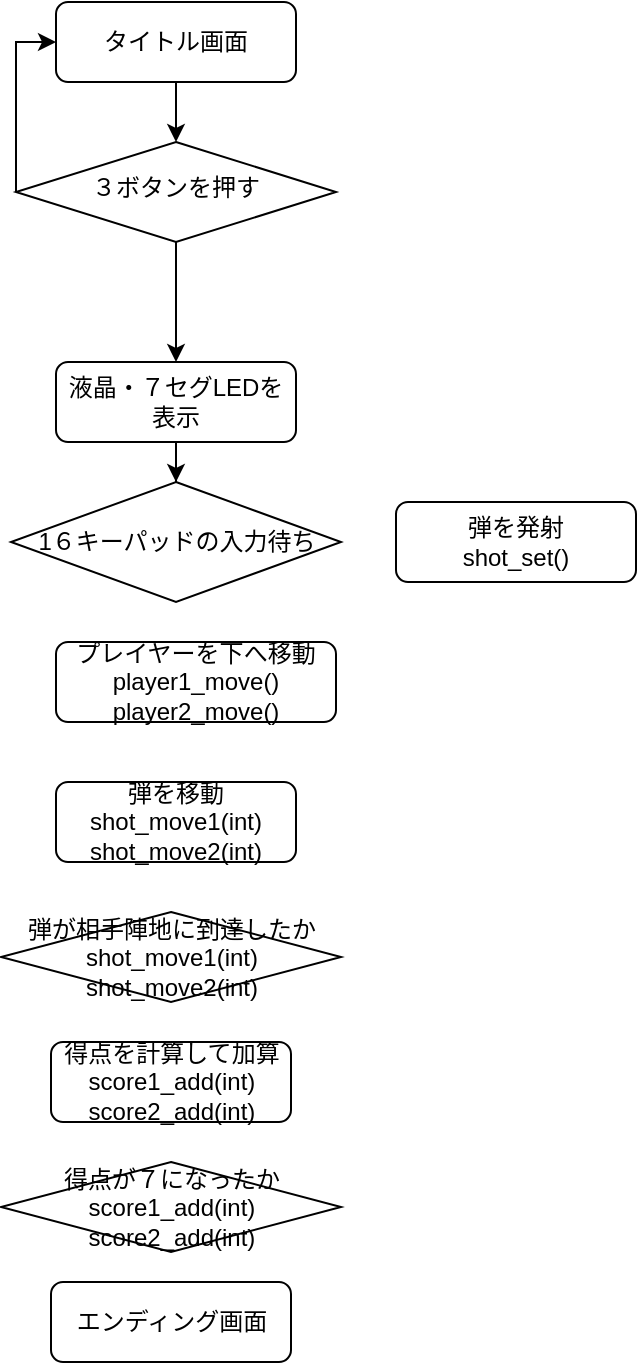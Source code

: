 <mxfile version="25.0.1">
  <diagram id="C5RBs43oDa-KdzZeNtuy" name="Page-1">
    <mxGraphModel dx="1059" dy="611" grid="1" gridSize="10" guides="1" tooltips="1" connect="1" arrows="1" fold="1" page="1" pageScale="1" pageWidth="827" pageHeight="1169" math="0" shadow="0">
      <root>
        <mxCell id="WIyWlLk6GJQsqaUBKTNV-0" />
        <mxCell id="WIyWlLk6GJQsqaUBKTNV-1" parent="WIyWlLk6GJQsqaUBKTNV-0" />
        <mxCell id="ANFbqaorEE16aVfxFsnP-3" style="edgeStyle=orthogonalEdgeStyle;rounded=0;orthogonalLoop=1;jettySize=auto;html=1;entryX=0.5;entryY=0;entryDx=0;entryDy=0;" edge="1" parent="WIyWlLk6GJQsqaUBKTNV-1" source="WIyWlLk6GJQsqaUBKTNV-3" target="WIyWlLk6GJQsqaUBKTNV-6">
          <mxGeometry relative="1" as="geometry" />
        </mxCell>
        <mxCell id="WIyWlLk6GJQsqaUBKTNV-3" value="タイトル画面" style="rounded=1;whiteSpace=wrap;html=1;fontSize=12;glass=0;strokeWidth=1;shadow=0;" parent="WIyWlLk6GJQsqaUBKTNV-1" vertex="1">
          <mxGeometry x="160" y="90" width="120" height="40" as="geometry" />
        </mxCell>
        <mxCell id="ANFbqaorEE16aVfxFsnP-6" style="edgeStyle=orthogonalEdgeStyle;rounded=0;orthogonalLoop=1;jettySize=auto;html=1;entryX=0.5;entryY=0;entryDx=0;entryDy=0;" edge="1" parent="WIyWlLk6GJQsqaUBKTNV-1" source="WIyWlLk6GJQsqaUBKTNV-6" target="ANFbqaorEE16aVfxFsnP-5">
          <mxGeometry relative="1" as="geometry" />
        </mxCell>
        <mxCell id="ANFbqaorEE16aVfxFsnP-7" style="edgeStyle=orthogonalEdgeStyle;rounded=0;orthogonalLoop=1;jettySize=auto;html=1;entryX=0;entryY=0.5;entryDx=0;entryDy=0;" edge="1" parent="WIyWlLk6GJQsqaUBKTNV-1" source="WIyWlLk6GJQsqaUBKTNV-6" target="WIyWlLk6GJQsqaUBKTNV-3">
          <mxGeometry relative="1" as="geometry">
            <Array as="points">
              <mxPoint x="140" y="210" />
              <mxPoint x="140" y="110" />
            </Array>
          </mxGeometry>
        </mxCell>
        <mxCell id="WIyWlLk6GJQsqaUBKTNV-6" value="３ボタンを押す" style="rhombus;whiteSpace=wrap;html=1;shadow=0;fontFamily=Helvetica;fontSize=12;align=center;strokeWidth=1;spacing=6;spacingTop=-4;" parent="WIyWlLk6GJQsqaUBKTNV-1" vertex="1">
          <mxGeometry x="140" y="160" width="160" height="50" as="geometry" />
        </mxCell>
        <mxCell id="ANFbqaorEE16aVfxFsnP-9" style="edgeStyle=orthogonalEdgeStyle;rounded=0;orthogonalLoop=1;jettySize=auto;html=1;entryX=0.5;entryY=0;entryDx=0;entryDy=0;" edge="1" parent="WIyWlLk6GJQsqaUBKTNV-1" source="ANFbqaorEE16aVfxFsnP-5" target="ANFbqaorEE16aVfxFsnP-8">
          <mxGeometry relative="1" as="geometry" />
        </mxCell>
        <mxCell id="ANFbqaorEE16aVfxFsnP-5" value="液晶・７セグLEDを表示" style="rounded=1;whiteSpace=wrap;html=1;" vertex="1" parent="WIyWlLk6GJQsqaUBKTNV-1">
          <mxGeometry x="160" y="270" width="120" height="40" as="geometry" />
        </mxCell>
        <mxCell id="ANFbqaorEE16aVfxFsnP-8" value="1６キーパッドの入力待ち" style="rhombus;whiteSpace=wrap;html=1;" vertex="1" parent="WIyWlLk6GJQsqaUBKTNV-1">
          <mxGeometry x="137.5" y="330" width="165" height="60" as="geometry" />
        </mxCell>
        <mxCell id="ANFbqaorEE16aVfxFsnP-12" value="プレイヤーを下へ移動&lt;div&gt;player1_move()&lt;/div&gt;&lt;div&gt;player2_move()&lt;/div&gt;" style="rounded=1;whiteSpace=wrap;html=1;" vertex="1" parent="WIyWlLk6GJQsqaUBKTNV-1">
          <mxGeometry x="160" y="410" width="140" height="40" as="geometry" />
        </mxCell>
        <mxCell id="ANFbqaorEE16aVfxFsnP-13" value="弾を移動&lt;div&gt;shot_move1(int)&lt;/div&gt;&lt;div&gt;shot_move2(int)&lt;/div&gt;" style="rounded=1;whiteSpace=wrap;html=1;" vertex="1" parent="WIyWlLk6GJQsqaUBKTNV-1">
          <mxGeometry x="160" y="480" width="120" height="40" as="geometry" />
        </mxCell>
        <mxCell id="ANFbqaorEE16aVfxFsnP-14" value="弾を発射&lt;div&gt;shot_set()&lt;/div&gt;" style="rounded=1;whiteSpace=wrap;html=1;" vertex="1" parent="WIyWlLk6GJQsqaUBKTNV-1">
          <mxGeometry x="330" y="340" width="120" height="40" as="geometry" />
        </mxCell>
        <mxCell id="ANFbqaorEE16aVfxFsnP-15" value="弾が相手陣地に到達したか&lt;div&gt;shot_move1(int)&lt;/div&gt;&lt;div&gt;shot_move2(int)&lt;/div&gt;" style="rhombus;whiteSpace=wrap;html=1;" vertex="1" parent="WIyWlLk6GJQsqaUBKTNV-1">
          <mxGeometry x="132.5" y="545" width="170" height="45" as="geometry" />
        </mxCell>
        <mxCell id="ANFbqaorEE16aVfxFsnP-17" value="得点を計算して加算&lt;div&gt;score1_add(int)&lt;/div&gt;&lt;div&gt;score2_add(int)&lt;/div&gt;" style="rounded=1;whiteSpace=wrap;html=1;" vertex="1" parent="WIyWlLk6GJQsqaUBKTNV-1">
          <mxGeometry x="157.5" y="610" width="120" height="40" as="geometry" />
        </mxCell>
        <mxCell id="ANFbqaorEE16aVfxFsnP-18" value="得点が７になったか&lt;div&gt;&lt;div&gt;score1_add(int)&lt;/div&gt;&lt;div&gt;score2_add(int)&lt;/div&gt;&lt;/div&gt;" style="rhombus;whiteSpace=wrap;html=1;" vertex="1" parent="WIyWlLk6GJQsqaUBKTNV-1">
          <mxGeometry x="132.5" y="670" width="170" height="45" as="geometry" />
        </mxCell>
        <mxCell id="ANFbqaorEE16aVfxFsnP-19" value="エンディング画面" style="rounded=1;whiteSpace=wrap;html=1;" vertex="1" parent="WIyWlLk6GJQsqaUBKTNV-1">
          <mxGeometry x="157.5" y="730" width="120" height="40" as="geometry" />
        </mxCell>
      </root>
    </mxGraphModel>
  </diagram>
</mxfile>

